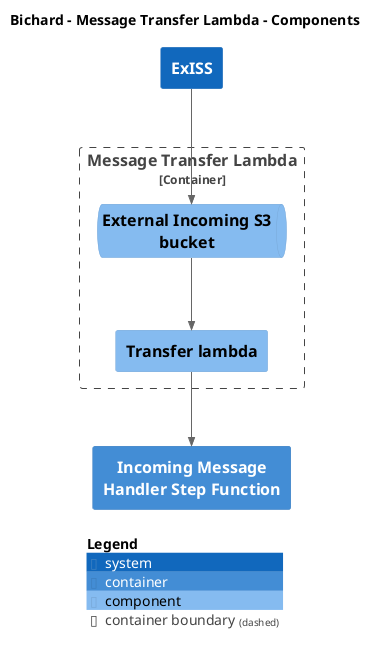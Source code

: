 @startuml
set separator none
title Bichard - Message Transfer Lambda - Components

top to bottom direction

!include <C4/C4>
!include <C4/C4_Context>
!include <C4/C4_Container>
!include <C4/C4_Component>

System(ExISS, "ExISS", $descr="", $tags="", $link="")
Container(Bichard.IncomingMessageHandlerStepFunction, "Incoming Message Handler Step Function", $techn="", $descr="", $tags="", $link="")

Container_Boundary("Bichard.MessageTransferLambda_boundary", "Message Transfer Lambda", $tags="") {
  ComponentQueue(Bichard.MessageTransferLambda.ExternalIncomingS3bucket, "External Incoming S3 bucket", $techn="", $descr="", $tags="", $link="")
  Component(Bichard.MessageTransferLambda.Transferlambda, "Transfer lambda", $techn="", $descr="", $tags="", $link="")
}

Rel(ExISS, Bichard.MessageTransferLambda.ExternalIncomingS3bucket, "", $techn="", $tags="", $link="")
Rel(Bichard.MessageTransferLambda.ExternalIncomingS3bucket, Bichard.MessageTransferLambda.Transferlambda, "", $techn="", $tags="", $link="")
Rel(Bichard.MessageTransferLambda.Transferlambda, Bichard.IncomingMessageHandlerStepFunction, "", $techn="", $tags="", $link="")

SHOW_LEGEND(true)
@enduml
